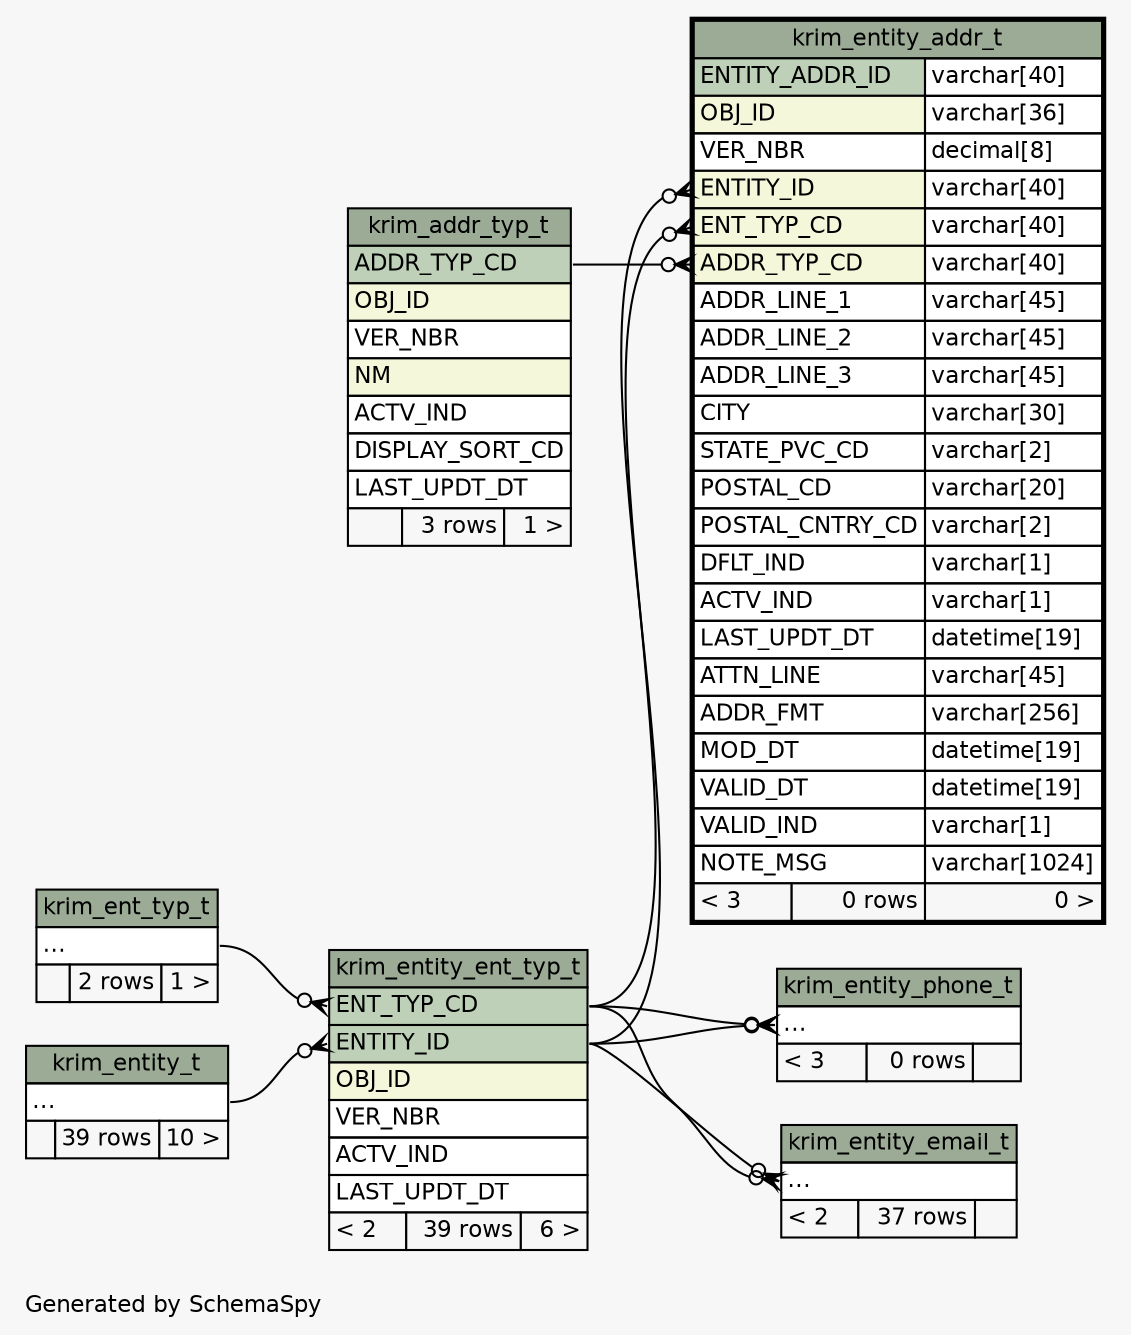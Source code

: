 // dot 2.28.0 on Mac OS X 10.7.2
// SchemaSpy rev 590
digraph "twoDegreesRelationshipsDiagram" {
  graph [
    rankdir="RL"
    bgcolor="#f7f7f7"
    label="\nGenerated by SchemaSpy"
    labeljust="l"
    nodesep="0.18"
    ranksep="0.46"
    fontname="Helvetica"
    fontsize="11"
  ];
  node [
    fontname="Helvetica"
    fontsize="11"
    shape="plaintext"
  ];
  edge [
    arrowsize="0.8"
  ];
  "krim_entity_addr_t":"ADDR_TYP_CD":w -> "krim_addr_typ_t":"ADDR_TYP_CD":e [arrowhead=none dir=back arrowtail=crowodot];
  "krim_entity_addr_t":"ENT_TYP_CD":w -> "krim_entity_ent_typ_t":"ENT_TYP_CD":e [arrowhead=none dir=back arrowtail=crowodot];
  "krim_entity_addr_t":"ENTITY_ID":w -> "krim_entity_ent_typ_t":"ENTITY_ID":e [arrowhead=none dir=back arrowtail=crowodot];
  "krim_entity_email_t":"elipses":w -> "krim_entity_ent_typ_t":"ENT_TYP_CD":e [arrowhead=none dir=back arrowtail=crowodot];
  "krim_entity_email_t":"elipses":w -> "krim_entity_ent_typ_t":"ENTITY_ID":e [arrowhead=none dir=back arrowtail=crowodot];
  "krim_entity_ent_typ_t":"ENT_TYP_CD":w -> "krim_ent_typ_t":"elipses":e [arrowhead=none dir=back arrowtail=crowodot];
  "krim_entity_ent_typ_t":"ENTITY_ID":w -> "krim_entity_t":"elipses":e [arrowhead=none dir=back arrowtail=crowodot];
  "krim_entity_phone_t":"elipses":w -> "krim_entity_ent_typ_t":"ENT_TYP_CD":e [arrowhead=none dir=back arrowtail=crowodot];
  "krim_entity_phone_t":"elipses":w -> "krim_entity_ent_typ_t":"ENTITY_ID":e [arrowhead=none dir=back arrowtail=crowodot];
  "krim_addr_typ_t" [
    label=<
    <TABLE BORDER="0" CELLBORDER="1" CELLSPACING="0" BGCOLOR="#ffffff">
      <TR><TD COLSPAN="3" BGCOLOR="#9bab96" ALIGN="CENTER">krim_addr_typ_t</TD></TR>
      <TR><TD PORT="ADDR_TYP_CD" COLSPAN="3" BGCOLOR="#bed1b8" ALIGN="LEFT">ADDR_TYP_CD</TD></TR>
      <TR><TD PORT="OBJ_ID" COLSPAN="3" BGCOLOR="#f4f7da" ALIGN="LEFT">OBJ_ID</TD></TR>
      <TR><TD PORT="VER_NBR" COLSPAN="3" ALIGN="LEFT">VER_NBR</TD></TR>
      <TR><TD PORT="NM" COLSPAN="3" BGCOLOR="#f4f7da" ALIGN="LEFT">NM</TD></TR>
      <TR><TD PORT="ACTV_IND" COLSPAN="3" ALIGN="LEFT">ACTV_IND</TD></TR>
      <TR><TD PORT="DISPLAY_SORT_CD" COLSPAN="3" ALIGN="LEFT">DISPLAY_SORT_CD</TD></TR>
      <TR><TD PORT="LAST_UPDT_DT" COLSPAN="3" ALIGN="LEFT">LAST_UPDT_DT</TD></TR>
      <TR><TD ALIGN="LEFT" BGCOLOR="#f7f7f7">  </TD><TD ALIGN="RIGHT" BGCOLOR="#f7f7f7">3 rows</TD><TD ALIGN="RIGHT" BGCOLOR="#f7f7f7">1 &gt;</TD></TR>
    </TABLE>>
    URL="krim_addr_typ_t.html"
    tooltip="krim_addr_typ_t"
  ];
  "krim_ent_typ_t" [
    label=<
    <TABLE BORDER="0" CELLBORDER="1" CELLSPACING="0" BGCOLOR="#ffffff">
      <TR><TD COLSPAN="3" BGCOLOR="#9bab96" ALIGN="CENTER">krim_ent_typ_t</TD></TR>
      <TR><TD PORT="elipses" COLSPAN="3" ALIGN="LEFT">...</TD></TR>
      <TR><TD ALIGN="LEFT" BGCOLOR="#f7f7f7">  </TD><TD ALIGN="RIGHT" BGCOLOR="#f7f7f7">2 rows</TD><TD ALIGN="RIGHT" BGCOLOR="#f7f7f7">1 &gt;</TD></TR>
    </TABLE>>
    URL="krim_ent_typ_t.html"
    tooltip="krim_ent_typ_t"
  ];
  "krim_entity_addr_t" [
    label=<
    <TABLE BORDER="2" CELLBORDER="1" CELLSPACING="0" BGCOLOR="#ffffff">
      <TR><TD COLSPAN="3" BGCOLOR="#9bab96" ALIGN="CENTER">krim_entity_addr_t</TD></TR>
      <TR><TD PORT="ENTITY_ADDR_ID" COLSPAN="2" BGCOLOR="#bed1b8" ALIGN="LEFT">ENTITY_ADDR_ID</TD><TD PORT="ENTITY_ADDR_ID.type" ALIGN="LEFT">varchar[40]</TD></TR>
      <TR><TD PORT="OBJ_ID" COLSPAN="2" BGCOLOR="#f4f7da" ALIGN="LEFT">OBJ_ID</TD><TD PORT="OBJ_ID.type" ALIGN="LEFT">varchar[36]</TD></TR>
      <TR><TD PORT="VER_NBR" COLSPAN="2" ALIGN="LEFT">VER_NBR</TD><TD PORT="VER_NBR.type" ALIGN="LEFT">decimal[8]</TD></TR>
      <TR><TD PORT="ENTITY_ID" COLSPAN="2" BGCOLOR="#f4f7da" ALIGN="LEFT">ENTITY_ID</TD><TD PORT="ENTITY_ID.type" ALIGN="LEFT">varchar[40]</TD></TR>
      <TR><TD PORT="ENT_TYP_CD" COLSPAN="2" BGCOLOR="#f4f7da" ALIGN="LEFT">ENT_TYP_CD</TD><TD PORT="ENT_TYP_CD.type" ALIGN="LEFT">varchar[40]</TD></TR>
      <TR><TD PORT="ADDR_TYP_CD" COLSPAN="2" BGCOLOR="#f4f7da" ALIGN="LEFT">ADDR_TYP_CD</TD><TD PORT="ADDR_TYP_CD.type" ALIGN="LEFT">varchar[40]</TD></TR>
      <TR><TD PORT="ADDR_LINE_1" COLSPAN="2" ALIGN="LEFT">ADDR_LINE_1</TD><TD PORT="ADDR_LINE_1.type" ALIGN="LEFT">varchar[45]</TD></TR>
      <TR><TD PORT="ADDR_LINE_2" COLSPAN="2" ALIGN="LEFT">ADDR_LINE_2</TD><TD PORT="ADDR_LINE_2.type" ALIGN="LEFT">varchar[45]</TD></TR>
      <TR><TD PORT="ADDR_LINE_3" COLSPAN="2" ALIGN="LEFT">ADDR_LINE_3</TD><TD PORT="ADDR_LINE_3.type" ALIGN="LEFT">varchar[45]</TD></TR>
      <TR><TD PORT="CITY" COLSPAN="2" ALIGN="LEFT">CITY</TD><TD PORT="CITY.type" ALIGN="LEFT">varchar[30]</TD></TR>
      <TR><TD PORT="STATE_PVC_CD" COLSPAN="2" ALIGN="LEFT">STATE_PVC_CD</TD><TD PORT="STATE_PVC_CD.type" ALIGN="LEFT">varchar[2]</TD></TR>
      <TR><TD PORT="POSTAL_CD" COLSPAN="2" ALIGN="LEFT">POSTAL_CD</TD><TD PORT="POSTAL_CD.type" ALIGN="LEFT">varchar[20]</TD></TR>
      <TR><TD PORT="POSTAL_CNTRY_CD" COLSPAN="2" ALIGN="LEFT">POSTAL_CNTRY_CD</TD><TD PORT="POSTAL_CNTRY_CD.type" ALIGN="LEFT">varchar[2]</TD></TR>
      <TR><TD PORT="DFLT_IND" COLSPAN="2" ALIGN="LEFT">DFLT_IND</TD><TD PORT="DFLT_IND.type" ALIGN="LEFT">varchar[1]</TD></TR>
      <TR><TD PORT="ACTV_IND" COLSPAN="2" ALIGN="LEFT">ACTV_IND</TD><TD PORT="ACTV_IND.type" ALIGN="LEFT">varchar[1]</TD></TR>
      <TR><TD PORT="LAST_UPDT_DT" COLSPAN="2" ALIGN="LEFT">LAST_UPDT_DT</TD><TD PORT="LAST_UPDT_DT.type" ALIGN="LEFT">datetime[19]</TD></TR>
      <TR><TD PORT="ATTN_LINE" COLSPAN="2" ALIGN="LEFT">ATTN_LINE</TD><TD PORT="ATTN_LINE.type" ALIGN="LEFT">varchar[45]</TD></TR>
      <TR><TD PORT="ADDR_FMT" COLSPAN="2" ALIGN="LEFT">ADDR_FMT</TD><TD PORT="ADDR_FMT.type" ALIGN="LEFT">varchar[256]</TD></TR>
      <TR><TD PORT="MOD_DT" COLSPAN="2" ALIGN="LEFT">MOD_DT</TD><TD PORT="MOD_DT.type" ALIGN="LEFT">datetime[19]</TD></TR>
      <TR><TD PORT="VALID_DT" COLSPAN="2" ALIGN="LEFT">VALID_DT</TD><TD PORT="VALID_DT.type" ALIGN="LEFT">datetime[19]</TD></TR>
      <TR><TD PORT="VALID_IND" COLSPAN="2" ALIGN="LEFT">VALID_IND</TD><TD PORT="VALID_IND.type" ALIGN="LEFT">varchar[1]</TD></TR>
      <TR><TD PORT="NOTE_MSG" COLSPAN="2" ALIGN="LEFT">NOTE_MSG</TD><TD PORT="NOTE_MSG.type" ALIGN="LEFT">varchar[1024]</TD></TR>
      <TR><TD ALIGN="LEFT" BGCOLOR="#f7f7f7">&lt; 3</TD><TD ALIGN="RIGHT" BGCOLOR="#f7f7f7">0 rows</TD><TD ALIGN="RIGHT" BGCOLOR="#f7f7f7">0 &gt;</TD></TR>
    </TABLE>>
    URL="krim_entity_addr_t.html"
    tooltip="krim_entity_addr_t"
  ];
  "krim_entity_email_t" [
    label=<
    <TABLE BORDER="0" CELLBORDER="1" CELLSPACING="0" BGCOLOR="#ffffff">
      <TR><TD COLSPAN="3" BGCOLOR="#9bab96" ALIGN="CENTER">krim_entity_email_t</TD></TR>
      <TR><TD PORT="elipses" COLSPAN="3" ALIGN="LEFT">...</TD></TR>
      <TR><TD ALIGN="LEFT" BGCOLOR="#f7f7f7">&lt; 2</TD><TD ALIGN="RIGHT" BGCOLOR="#f7f7f7">37 rows</TD><TD ALIGN="RIGHT" BGCOLOR="#f7f7f7">  </TD></TR>
    </TABLE>>
    URL="krim_entity_email_t.html"
    tooltip="krim_entity_email_t"
  ];
  "krim_entity_ent_typ_t" [
    label=<
    <TABLE BORDER="0" CELLBORDER="1" CELLSPACING="0" BGCOLOR="#ffffff">
      <TR><TD COLSPAN="3" BGCOLOR="#9bab96" ALIGN="CENTER">krim_entity_ent_typ_t</TD></TR>
      <TR><TD PORT="ENT_TYP_CD" COLSPAN="3" BGCOLOR="#bed1b8" ALIGN="LEFT">ENT_TYP_CD</TD></TR>
      <TR><TD PORT="ENTITY_ID" COLSPAN="3" BGCOLOR="#bed1b8" ALIGN="LEFT">ENTITY_ID</TD></TR>
      <TR><TD PORT="OBJ_ID" COLSPAN="3" BGCOLOR="#f4f7da" ALIGN="LEFT">OBJ_ID</TD></TR>
      <TR><TD PORT="VER_NBR" COLSPAN="3" ALIGN="LEFT">VER_NBR</TD></TR>
      <TR><TD PORT="ACTV_IND" COLSPAN="3" ALIGN="LEFT">ACTV_IND</TD></TR>
      <TR><TD PORT="LAST_UPDT_DT" COLSPAN="3" ALIGN="LEFT">LAST_UPDT_DT</TD></TR>
      <TR><TD ALIGN="LEFT" BGCOLOR="#f7f7f7">&lt; 2</TD><TD ALIGN="RIGHT" BGCOLOR="#f7f7f7">39 rows</TD><TD ALIGN="RIGHT" BGCOLOR="#f7f7f7">6 &gt;</TD></TR>
    </TABLE>>
    URL="krim_entity_ent_typ_t.html"
    tooltip="krim_entity_ent_typ_t"
  ];
  "krim_entity_phone_t" [
    label=<
    <TABLE BORDER="0" CELLBORDER="1" CELLSPACING="0" BGCOLOR="#ffffff">
      <TR><TD COLSPAN="3" BGCOLOR="#9bab96" ALIGN="CENTER">krim_entity_phone_t</TD></TR>
      <TR><TD PORT="elipses" COLSPAN="3" ALIGN="LEFT">...</TD></TR>
      <TR><TD ALIGN="LEFT" BGCOLOR="#f7f7f7">&lt; 3</TD><TD ALIGN="RIGHT" BGCOLOR="#f7f7f7">0 rows</TD><TD ALIGN="RIGHT" BGCOLOR="#f7f7f7">  </TD></TR>
    </TABLE>>
    URL="krim_entity_phone_t.html"
    tooltip="krim_entity_phone_t"
  ];
  "krim_entity_t" [
    label=<
    <TABLE BORDER="0" CELLBORDER="1" CELLSPACING="0" BGCOLOR="#ffffff">
      <TR><TD COLSPAN="3" BGCOLOR="#9bab96" ALIGN="CENTER">krim_entity_t</TD></TR>
      <TR><TD PORT="elipses" COLSPAN="3" ALIGN="LEFT">...</TD></TR>
      <TR><TD ALIGN="LEFT" BGCOLOR="#f7f7f7">  </TD><TD ALIGN="RIGHT" BGCOLOR="#f7f7f7">39 rows</TD><TD ALIGN="RIGHT" BGCOLOR="#f7f7f7">10 &gt;</TD></TR>
    </TABLE>>
    URL="krim_entity_t.html"
    tooltip="krim_entity_t"
  ];
}
